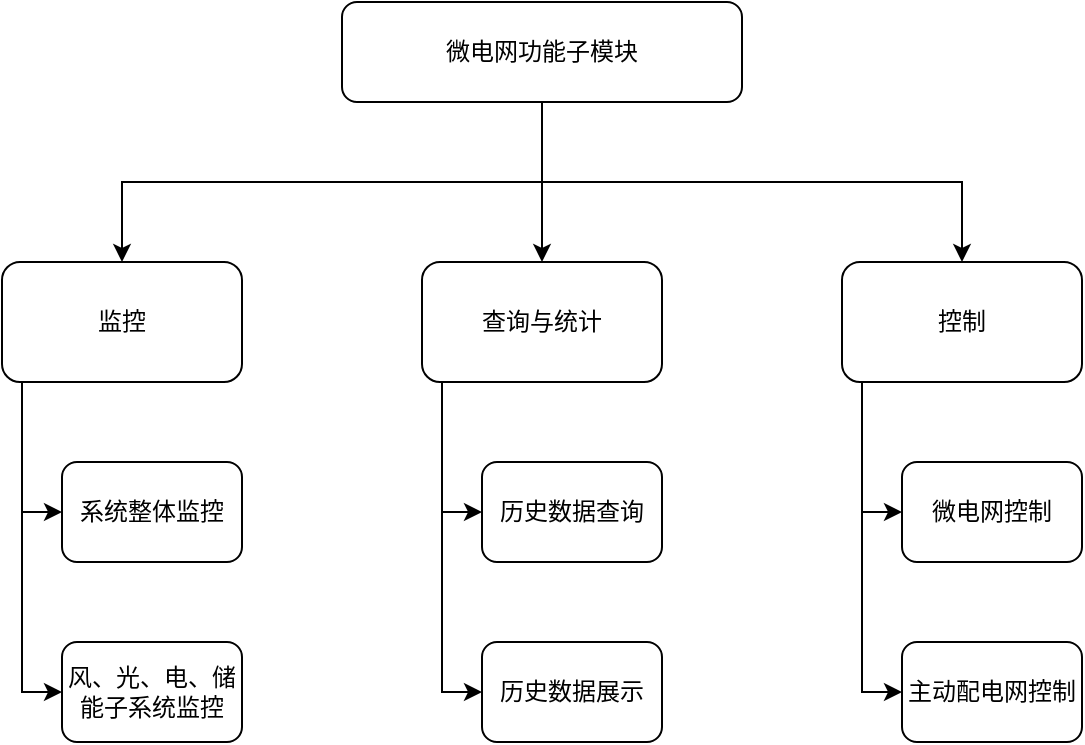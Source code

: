 <mxfile version="21.2.9" type="github">
  <diagram name="第 1 页" id="jcO6aw5Dek93fYNTbiTH">
    <mxGraphModel dx="634" dy="531" grid="1" gridSize="10" guides="1" tooltips="1" connect="1" arrows="1" fold="1" page="1" pageScale="1" pageWidth="827" pageHeight="1169" math="0" shadow="0">
      <root>
        <mxCell id="0" />
        <mxCell id="1" parent="0" />
        <mxCell id="l6mN-yKiBBiNqE7XouGo-19" style="edgeStyle=orthogonalEdgeStyle;rounded=0;orthogonalLoop=1;jettySize=auto;html=1;entryX=0.5;entryY=0;entryDx=0;entryDy=0;" edge="1" parent="1" source="l6mN-yKiBBiNqE7XouGo-1" target="l6mN-yKiBBiNqE7XouGo-3">
          <mxGeometry relative="1" as="geometry" />
        </mxCell>
        <mxCell id="l6mN-yKiBBiNqE7XouGo-20" style="edgeStyle=orthogonalEdgeStyle;rounded=0;orthogonalLoop=1;jettySize=auto;html=1;entryX=0.5;entryY=0;entryDx=0;entryDy=0;" edge="1" parent="1" source="l6mN-yKiBBiNqE7XouGo-1" target="l6mN-yKiBBiNqE7XouGo-2">
          <mxGeometry relative="1" as="geometry">
            <Array as="points">
              <mxPoint x="380" y="240" />
              <mxPoint x="170" y="240" />
            </Array>
          </mxGeometry>
        </mxCell>
        <mxCell id="l6mN-yKiBBiNqE7XouGo-21" style="edgeStyle=orthogonalEdgeStyle;rounded=0;orthogonalLoop=1;jettySize=auto;html=1;entryX=0.5;entryY=0;entryDx=0;entryDy=0;" edge="1" parent="1" source="l6mN-yKiBBiNqE7XouGo-1" target="l6mN-yKiBBiNqE7XouGo-4">
          <mxGeometry relative="1" as="geometry">
            <Array as="points">
              <mxPoint x="380" y="240" />
              <mxPoint x="590" y="240" />
            </Array>
          </mxGeometry>
        </mxCell>
        <mxCell id="l6mN-yKiBBiNqE7XouGo-1" value="微电网功能子模块" style="rounded=1;whiteSpace=wrap;html=1;" vertex="1" parent="1">
          <mxGeometry x="280" y="150" width="200" height="50" as="geometry" />
        </mxCell>
        <mxCell id="l6mN-yKiBBiNqE7XouGo-6" style="edgeStyle=orthogonalEdgeStyle;rounded=0;orthogonalLoop=1;jettySize=auto;html=1;entryX=0;entryY=0.5;entryDx=0;entryDy=0;" edge="1" parent="1" source="l6mN-yKiBBiNqE7XouGo-2" target="l6mN-yKiBBiNqE7XouGo-5">
          <mxGeometry relative="1" as="geometry">
            <Array as="points">
              <mxPoint x="120" y="405" />
            </Array>
          </mxGeometry>
        </mxCell>
        <mxCell id="l6mN-yKiBBiNqE7XouGo-8" style="edgeStyle=orthogonalEdgeStyle;rounded=0;orthogonalLoop=1;jettySize=auto;html=1;entryX=0;entryY=0.5;entryDx=0;entryDy=0;" edge="1" parent="1" source="l6mN-yKiBBiNqE7XouGo-2" target="l6mN-yKiBBiNqE7XouGo-7">
          <mxGeometry relative="1" as="geometry">
            <Array as="points">
              <mxPoint x="120" y="495" />
            </Array>
          </mxGeometry>
        </mxCell>
        <mxCell id="l6mN-yKiBBiNqE7XouGo-2" value="监控" style="rounded=1;whiteSpace=wrap;html=1;" vertex="1" parent="1">
          <mxGeometry x="110" y="280" width="120" height="60" as="geometry" />
        </mxCell>
        <mxCell id="l6mN-yKiBBiNqE7XouGo-12" style="edgeStyle=orthogonalEdgeStyle;rounded=0;orthogonalLoop=1;jettySize=auto;html=1;entryX=0;entryY=0.5;entryDx=0;entryDy=0;" edge="1" parent="1" source="l6mN-yKiBBiNqE7XouGo-3" target="l6mN-yKiBBiNqE7XouGo-10">
          <mxGeometry relative="1" as="geometry">
            <Array as="points">
              <mxPoint x="330" y="495" />
            </Array>
          </mxGeometry>
        </mxCell>
        <mxCell id="l6mN-yKiBBiNqE7XouGo-14" style="edgeStyle=orthogonalEdgeStyle;rounded=0;orthogonalLoop=1;jettySize=auto;html=1;entryX=0;entryY=0.5;entryDx=0;entryDy=0;" edge="1" parent="1" source="l6mN-yKiBBiNqE7XouGo-3" target="l6mN-yKiBBiNqE7XouGo-9">
          <mxGeometry relative="1" as="geometry">
            <Array as="points">
              <mxPoint x="330" y="405" />
            </Array>
          </mxGeometry>
        </mxCell>
        <mxCell id="l6mN-yKiBBiNqE7XouGo-3" value="查询与统计" style="rounded=1;whiteSpace=wrap;html=1;" vertex="1" parent="1">
          <mxGeometry x="320" y="280" width="120" height="60" as="geometry" />
        </mxCell>
        <mxCell id="l6mN-yKiBBiNqE7XouGo-17" style="edgeStyle=orthogonalEdgeStyle;rounded=0;orthogonalLoop=1;jettySize=auto;html=1;entryX=0;entryY=0.5;entryDx=0;entryDy=0;" edge="1" parent="1" source="l6mN-yKiBBiNqE7XouGo-4" target="l6mN-yKiBBiNqE7XouGo-16">
          <mxGeometry relative="1" as="geometry">
            <Array as="points">
              <mxPoint x="540" y="405" />
            </Array>
          </mxGeometry>
        </mxCell>
        <mxCell id="l6mN-yKiBBiNqE7XouGo-18" style="edgeStyle=orthogonalEdgeStyle;rounded=0;orthogonalLoop=1;jettySize=auto;html=1;entryX=0;entryY=0.5;entryDx=0;entryDy=0;" edge="1" parent="1" source="l6mN-yKiBBiNqE7XouGo-4" target="l6mN-yKiBBiNqE7XouGo-15">
          <mxGeometry relative="1" as="geometry">
            <Array as="points">
              <mxPoint x="540" y="495" />
            </Array>
          </mxGeometry>
        </mxCell>
        <mxCell id="l6mN-yKiBBiNqE7XouGo-4" value="控制" style="rounded=1;whiteSpace=wrap;html=1;" vertex="1" parent="1">
          <mxGeometry x="530" y="280" width="120" height="60" as="geometry" />
        </mxCell>
        <mxCell id="l6mN-yKiBBiNqE7XouGo-5" value="系统整体监控" style="rounded=1;whiteSpace=wrap;html=1;" vertex="1" parent="1">
          <mxGeometry x="140" y="380" width="90" height="50" as="geometry" />
        </mxCell>
        <mxCell id="l6mN-yKiBBiNqE7XouGo-7" value="风、光、电、储能子系统监控" style="rounded=1;whiteSpace=wrap;html=1;" vertex="1" parent="1">
          <mxGeometry x="140" y="470" width="90" height="50" as="geometry" />
        </mxCell>
        <mxCell id="l6mN-yKiBBiNqE7XouGo-9" value="历史数据查询" style="rounded=1;whiteSpace=wrap;html=1;" vertex="1" parent="1">
          <mxGeometry x="350" y="380" width="90" height="50" as="geometry" />
        </mxCell>
        <mxCell id="l6mN-yKiBBiNqE7XouGo-10" value="历史数据展示" style="rounded=1;whiteSpace=wrap;html=1;" vertex="1" parent="1">
          <mxGeometry x="350" y="470" width="90" height="50" as="geometry" />
        </mxCell>
        <mxCell id="l6mN-yKiBBiNqE7XouGo-15" value="主动配电网控制" style="rounded=1;whiteSpace=wrap;html=1;" vertex="1" parent="1">
          <mxGeometry x="560" y="470" width="90" height="50" as="geometry" />
        </mxCell>
        <mxCell id="l6mN-yKiBBiNqE7XouGo-16" value="微电网控制" style="rounded=1;whiteSpace=wrap;html=1;" vertex="1" parent="1">
          <mxGeometry x="560" y="380" width="90" height="50" as="geometry" />
        </mxCell>
      </root>
    </mxGraphModel>
  </diagram>
</mxfile>
